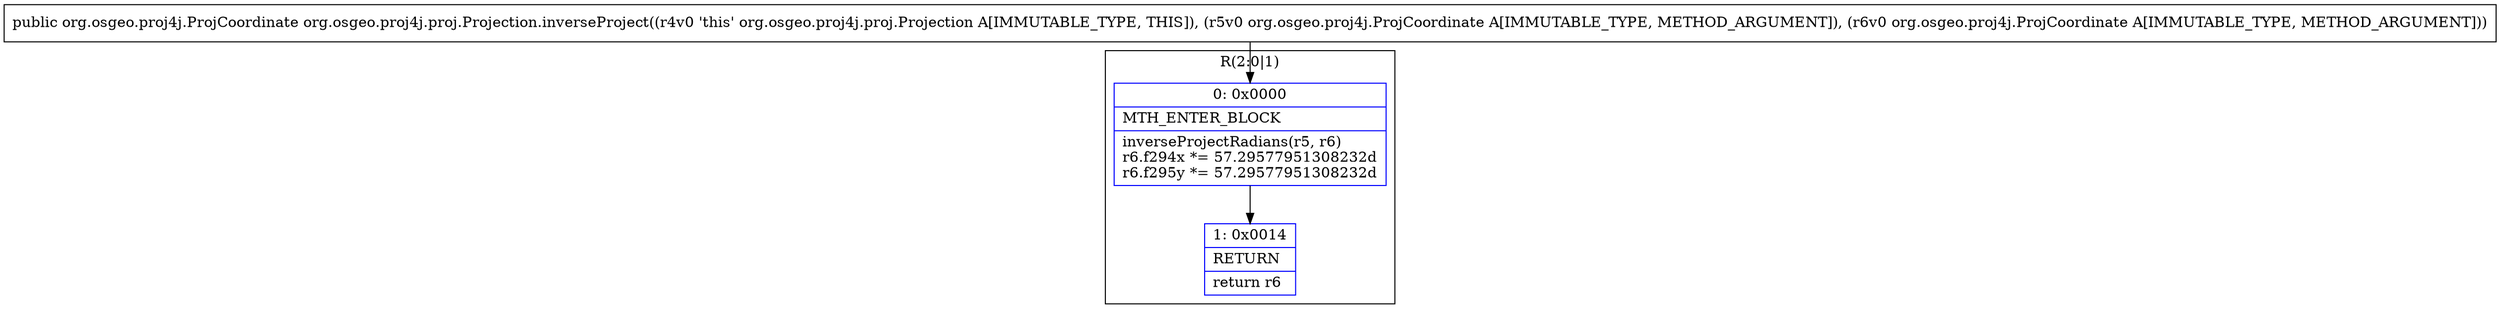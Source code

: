 digraph "CFG fororg.osgeo.proj4j.proj.Projection.inverseProject(Lorg\/osgeo\/proj4j\/ProjCoordinate;Lorg\/osgeo\/proj4j\/ProjCoordinate;)Lorg\/osgeo\/proj4j\/ProjCoordinate;" {
subgraph cluster_Region_141155427 {
label = "R(2:0|1)";
node [shape=record,color=blue];
Node_0 [shape=record,label="{0\:\ 0x0000|MTH_ENTER_BLOCK\l|inverseProjectRadians(r5, r6)\lr6.f294x *= 57.29577951308232d\lr6.f295y *= 57.29577951308232d\l}"];
Node_1 [shape=record,label="{1\:\ 0x0014|RETURN\l|return r6\l}"];
}
MethodNode[shape=record,label="{public org.osgeo.proj4j.ProjCoordinate org.osgeo.proj4j.proj.Projection.inverseProject((r4v0 'this' org.osgeo.proj4j.proj.Projection A[IMMUTABLE_TYPE, THIS]), (r5v0 org.osgeo.proj4j.ProjCoordinate A[IMMUTABLE_TYPE, METHOD_ARGUMENT]), (r6v0 org.osgeo.proj4j.ProjCoordinate A[IMMUTABLE_TYPE, METHOD_ARGUMENT])) }"];
MethodNode -> Node_0;
Node_0 -> Node_1;
}

